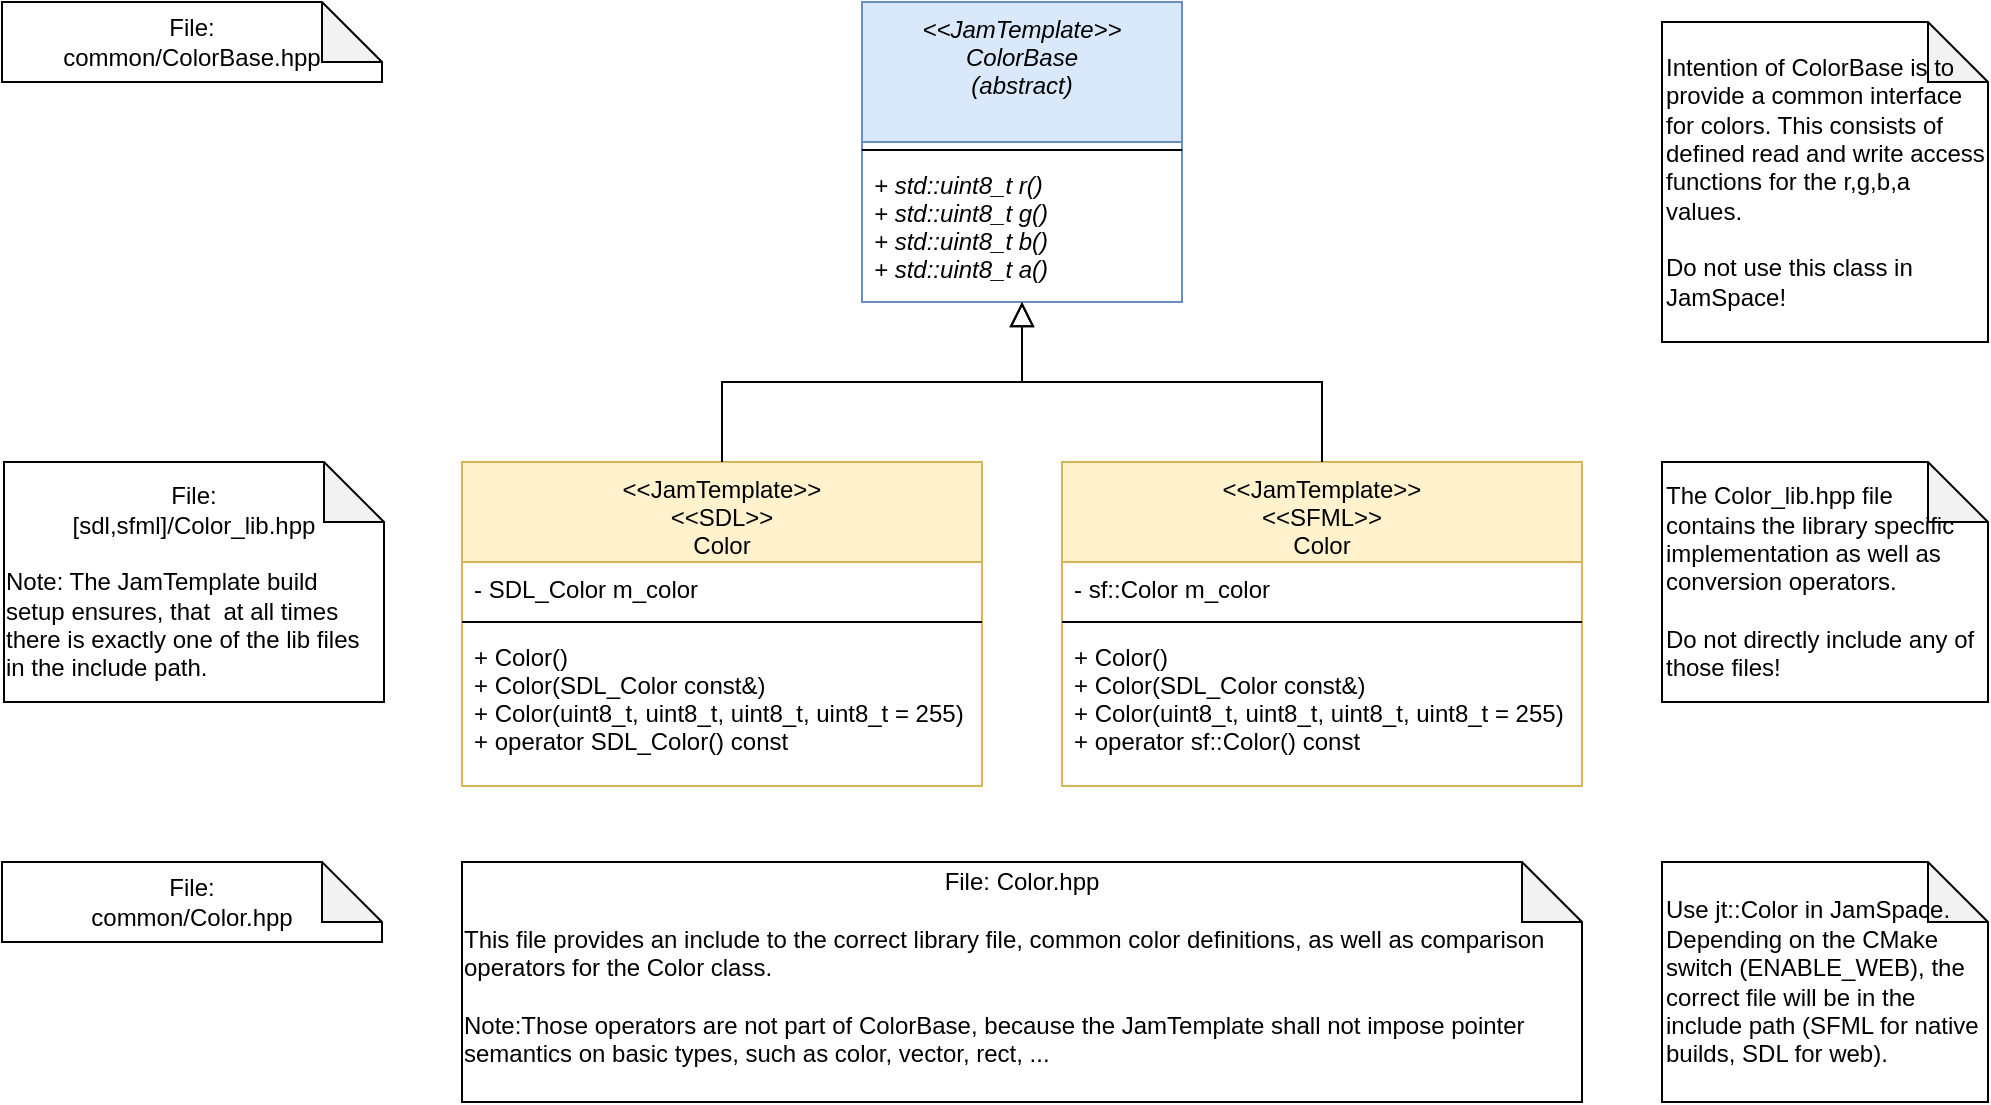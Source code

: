 <mxfile version="14.1.1" type="device"><diagram id="C5RBs43oDa-KdzZeNtuy" name="Page-1"><mxGraphModel dx="1038" dy="588" grid="1" gridSize="10" guides="1" tooltips="1" connect="1" arrows="1" fold="1" page="1" pageScale="1" pageWidth="827" pageHeight="1169" math="0" shadow="0"><root><mxCell id="WIyWlLk6GJQsqaUBKTNV-0"/><mxCell id="WIyWlLk6GJQsqaUBKTNV-1" parent="WIyWlLk6GJQsqaUBKTNV-0"/><mxCell id="zkfFHV4jXpPFQw0GAbJ--0" value="&lt;&lt;JamTemplate&gt;&gt;&#10;ColorBase&#10;(abstract)" style="swimlane;fontStyle=2;align=center;verticalAlign=top;childLayout=stackLayout;horizontal=1;startSize=70;horizontalStack=0;resizeParent=1;resizeLast=0;collapsible=1;marginBottom=0;rounded=0;shadow=0;strokeWidth=1;fillColor=#dae8fc;strokeColor=#6c8ebf;" parent="WIyWlLk6GJQsqaUBKTNV-1" vertex="1"><mxGeometry x="440" y="10" width="160" height="150" as="geometry"><mxRectangle x="230" y="140" width="160" height="26" as="alternateBounds"/></mxGeometry></mxCell><mxCell id="zkfFHV4jXpPFQw0GAbJ--4" value="" style="line;html=1;strokeWidth=1;align=left;verticalAlign=middle;spacingTop=-1;spacingLeft=3;spacingRight=3;rotatable=0;labelPosition=right;points=[];portConstraint=eastwest;" parent="zkfFHV4jXpPFQw0GAbJ--0" vertex="1"><mxGeometry y="70" width="160" height="8" as="geometry"/></mxCell><mxCell id="zkfFHV4jXpPFQw0GAbJ--5" value="+ std::uint8_t r()&#10;+ std::uint8_t g()&#10;+ std::uint8_t b()&#10;+ std::uint8_t a()" style="text;align=left;verticalAlign=top;spacingLeft=4;spacingRight=4;overflow=hidden;rotatable=0;points=[[0,0.5],[1,0.5]];portConstraint=eastwest;fontStyle=2" parent="zkfFHV4jXpPFQw0GAbJ--0" vertex="1"><mxGeometry y="78" width="160" height="72" as="geometry"/></mxCell><mxCell id="zkfFHV4jXpPFQw0GAbJ--6" value="&lt;&lt;JamTemplate&gt;&gt;&#10;&lt;&lt;SDL&gt;&gt;&#10;Color" style="swimlane;fontStyle=0;align=center;verticalAlign=top;childLayout=stackLayout;horizontal=1;startSize=50;horizontalStack=0;resizeParent=1;resizeLast=0;collapsible=1;marginBottom=0;rounded=0;shadow=0;strokeWidth=1;fillColor=#fff2cc;strokeColor=#d6b656;" parent="WIyWlLk6GJQsqaUBKTNV-1" vertex="1"><mxGeometry x="240" y="240" width="260" height="162" as="geometry"><mxRectangle x="130" y="380" width="160" height="26" as="alternateBounds"/></mxGeometry></mxCell><mxCell id="zkfFHV4jXpPFQw0GAbJ--7" value="- SDL_Color m_color" style="text;align=left;verticalAlign=top;spacingLeft=4;spacingRight=4;overflow=hidden;rotatable=0;points=[[0,0.5],[1,0.5]];portConstraint=eastwest;" parent="zkfFHV4jXpPFQw0GAbJ--6" vertex="1"><mxGeometry y="50" width="260" height="26" as="geometry"/></mxCell><mxCell id="zkfFHV4jXpPFQw0GAbJ--9" value="" style="line;html=1;strokeWidth=1;align=left;verticalAlign=middle;spacingTop=-1;spacingLeft=3;spacingRight=3;rotatable=0;labelPosition=right;points=[];portConstraint=eastwest;" parent="zkfFHV4jXpPFQw0GAbJ--6" vertex="1"><mxGeometry y="76" width="260" height="8" as="geometry"/></mxCell><mxCell id="zkfFHV4jXpPFQw0GAbJ--10" value="+ Color()&#10;+ Color(SDL_Color const&amp;)&#10;+ Color(uint8_t, uint8_t, uint8_t, uint8_t = 255)&#10;+ operator SDL_Color() const" style="text;align=left;verticalAlign=top;spacingLeft=4;spacingRight=4;overflow=hidden;rotatable=0;points=[[0,0.5],[1,0.5]];portConstraint=eastwest;fontStyle=0" parent="zkfFHV4jXpPFQw0GAbJ--6" vertex="1"><mxGeometry y="84" width="260" height="76" as="geometry"/></mxCell><mxCell id="zkfFHV4jXpPFQw0GAbJ--12" value="" style="endArrow=block;endSize=10;endFill=0;shadow=0;strokeWidth=1;rounded=0;edgeStyle=elbowEdgeStyle;elbow=vertical;" parent="WIyWlLk6GJQsqaUBKTNV-1" source="zkfFHV4jXpPFQw0GAbJ--6" target="zkfFHV4jXpPFQw0GAbJ--0" edge="1"><mxGeometry width="160" relative="1" as="geometry"><mxPoint x="400" y="203" as="sourcePoint"/><mxPoint x="400" y="203" as="targetPoint"/></mxGeometry></mxCell><mxCell id="kHZxWTTxXn06-rbuU00J-1" value="&lt;&lt;JamTemplate&gt;&gt;&#10;&lt;&lt;SFML&gt;&gt;&#10;Color" style="swimlane;fontStyle=0;align=center;verticalAlign=top;childLayout=stackLayout;horizontal=1;startSize=50;horizontalStack=0;resizeParent=1;resizeLast=0;collapsible=1;marginBottom=0;rounded=0;shadow=0;strokeWidth=1;fillColor=#fff2cc;strokeColor=#d6b656;" parent="WIyWlLk6GJQsqaUBKTNV-1" vertex="1"><mxGeometry x="540" y="240" width="260" height="162" as="geometry"><mxRectangle x="130" y="380" width="160" height="26" as="alternateBounds"/></mxGeometry></mxCell><mxCell id="kHZxWTTxXn06-rbuU00J-2" value="- sf::Color m_color" style="text;align=left;verticalAlign=top;spacingLeft=4;spacingRight=4;overflow=hidden;rotatable=0;points=[[0,0.5],[1,0.5]];portConstraint=eastwest;" parent="kHZxWTTxXn06-rbuU00J-1" vertex="1"><mxGeometry y="50" width="260" height="26" as="geometry"/></mxCell><mxCell id="kHZxWTTxXn06-rbuU00J-3" value="" style="line;html=1;strokeWidth=1;align=left;verticalAlign=middle;spacingTop=-1;spacingLeft=3;spacingRight=3;rotatable=0;labelPosition=right;points=[];portConstraint=eastwest;" parent="kHZxWTTxXn06-rbuU00J-1" vertex="1"><mxGeometry y="76" width="260" height="8" as="geometry"/></mxCell><mxCell id="kHZxWTTxXn06-rbuU00J-4" value="+ Color()&#10;+ Color(SDL_Color const&amp;)&#10;+ Color(uint8_t, uint8_t, uint8_t, uint8_t = 255)&#10;+ operator sf::Color() const" style="text;align=left;verticalAlign=top;spacingLeft=4;spacingRight=4;overflow=hidden;rotatable=0;points=[[0,0.5],[1,0.5]];portConstraint=eastwest;fontStyle=0" parent="kHZxWTTxXn06-rbuU00J-1" vertex="1"><mxGeometry y="84" width="260" height="76" as="geometry"/></mxCell><mxCell id="kHZxWTTxXn06-rbuU00J-5" value="" style="endArrow=block;endSize=10;endFill=0;shadow=0;strokeWidth=1;rounded=0;edgeStyle=elbowEdgeStyle;elbow=vertical;exitX=0.5;exitY=0;exitDx=0;exitDy=0;" parent="WIyWlLk6GJQsqaUBKTNV-1" source="kHZxWTTxXn06-rbuU00J-1" target="zkfFHV4jXpPFQw0GAbJ--5" edge="1"><mxGeometry width="160" relative="1" as="geometry"><mxPoint x="370" y="250" as="sourcePoint"/><mxPoint x="600" y="180" as="targetPoint"/></mxGeometry></mxCell><mxCell id="kHZxWTTxXn06-rbuU00J-6" value="File: &lt;br&gt;common/ColorBase.hpp" style="shape=note;whiteSpace=wrap;html=1;backgroundOutline=1;darkOpacity=0.05;" parent="WIyWlLk6GJQsqaUBKTNV-1" vertex="1"><mxGeometry x="10" y="10" width="190" height="40" as="geometry"/></mxCell><mxCell id="kHZxWTTxXn06-rbuU00J-7" value="File: &lt;br&gt;[sdl,sfml]/Color_lib.hpp&lt;br&gt;&lt;br&gt;&lt;div style=&quot;text-align: left&quot;&gt;&lt;span&gt;Note: The JamTemplate build setup ensures, that&amp;nbsp; at all times there is exactly one of the lib files in the include path.&lt;/span&gt;&lt;/div&gt;" style="shape=note;whiteSpace=wrap;html=1;backgroundOutline=1;darkOpacity=0.05;" parent="WIyWlLk6GJQsqaUBKTNV-1" vertex="1"><mxGeometry x="11" y="240" width="190" height="120" as="geometry"/></mxCell><mxCell id="kHZxWTTxXn06-rbuU00J-8" value="The Color_lib.hpp file contains the library specific implementation as well as conversion operators.&lt;br&gt;&lt;br&gt;Do not directly include any of those files!" style="shape=note;whiteSpace=wrap;html=1;backgroundOutline=1;darkOpacity=0.05;align=left;" parent="WIyWlLk6GJQsqaUBKTNV-1" vertex="1"><mxGeometry x="840" y="240" width="163" height="120" as="geometry"/></mxCell><mxCell id="kHZxWTTxXn06-rbuU00J-9" value="File: Color.hpp&lt;br&gt;&lt;br&gt;&lt;div style=&quot;text-align: left&quot;&gt;This file provides an include to the correct library file, common color definitions, as well as comparison operators for the Color class.&amp;nbsp;&lt;/div&gt;&lt;div style=&quot;text-align: left&quot;&gt;&lt;br&gt;&lt;/div&gt;&lt;div style=&quot;text-align: left&quot;&gt;Note:Those operators are not part of ColorBase, because the JamTemplate shall not impose pointer semantics on basic types, such as color, vector, rect, ...&lt;/div&gt;&lt;div style=&quot;text-align: left&quot;&gt;&lt;br&gt;&lt;/div&gt;" style="shape=note;whiteSpace=wrap;html=1;backgroundOutline=1;darkOpacity=0.05;" parent="WIyWlLk6GJQsqaUBKTNV-1" vertex="1"><mxGeometry x="240" y="440" width="560" height="120" as="geometry"/></mxCell><mxCell id="kHZxWTTxXn06-rbuU00J-10" value="&lt;div&gt;Intention of ColorBase is to provide a common interface for colors. This consists of defined read and write access functions for the r,g,b,a values.&lt;/div&gt;&lt;div&gt;&lt;br&gt;&lt;/div&gt;&lt;div&gt;Do not use this class in JamSpace!&lt;/div&gt;" style="shape=note;whiteSpace=wrap;html=1;backgroundOutline=1;darkOpacity=0.05;align=left;" parent="WIyWlLk6GJQsqaUBKTNV-1" vertex="1"><mxGeometry x="840" y="20" width="163" height="160" as="geometry"/></mxCell><mxCell id="kHZxWTTxXn06-rbuU00J-11" value="File: &lt;br&gt;common/Color.hpp" style="shape=note;whiteSpace=wrap;html=1;backgroundOutline=1;darkOpacity=0.05;" parent="WIyWlLk6GJQsqaUBKTNV-1" vertex="1"><mxGeometry x="10" y="440" width="190" height="40" as="geometry"/></mxCell><mxCell id="kHZxWTTxXn06-rbuU00J-13" value="Use jt::Color in JamSpace. Depending on the CMake switch (ENABLE_WEB), the correct file will be in the include path (SFML for native builds, SDL for web)." style="shape=note;whiteSpace=wrap;html=1;backgroundOutline=1;darkOpacity=0.05;align=left;" parent="WIyWlLk6GJQsqaUBKTNV-1" vertex="1"><mxGeometry x="840" y="440" width="163" height="120" as="geometry"/></mxCell></root></mxGraphModel></diagram></mxfile>